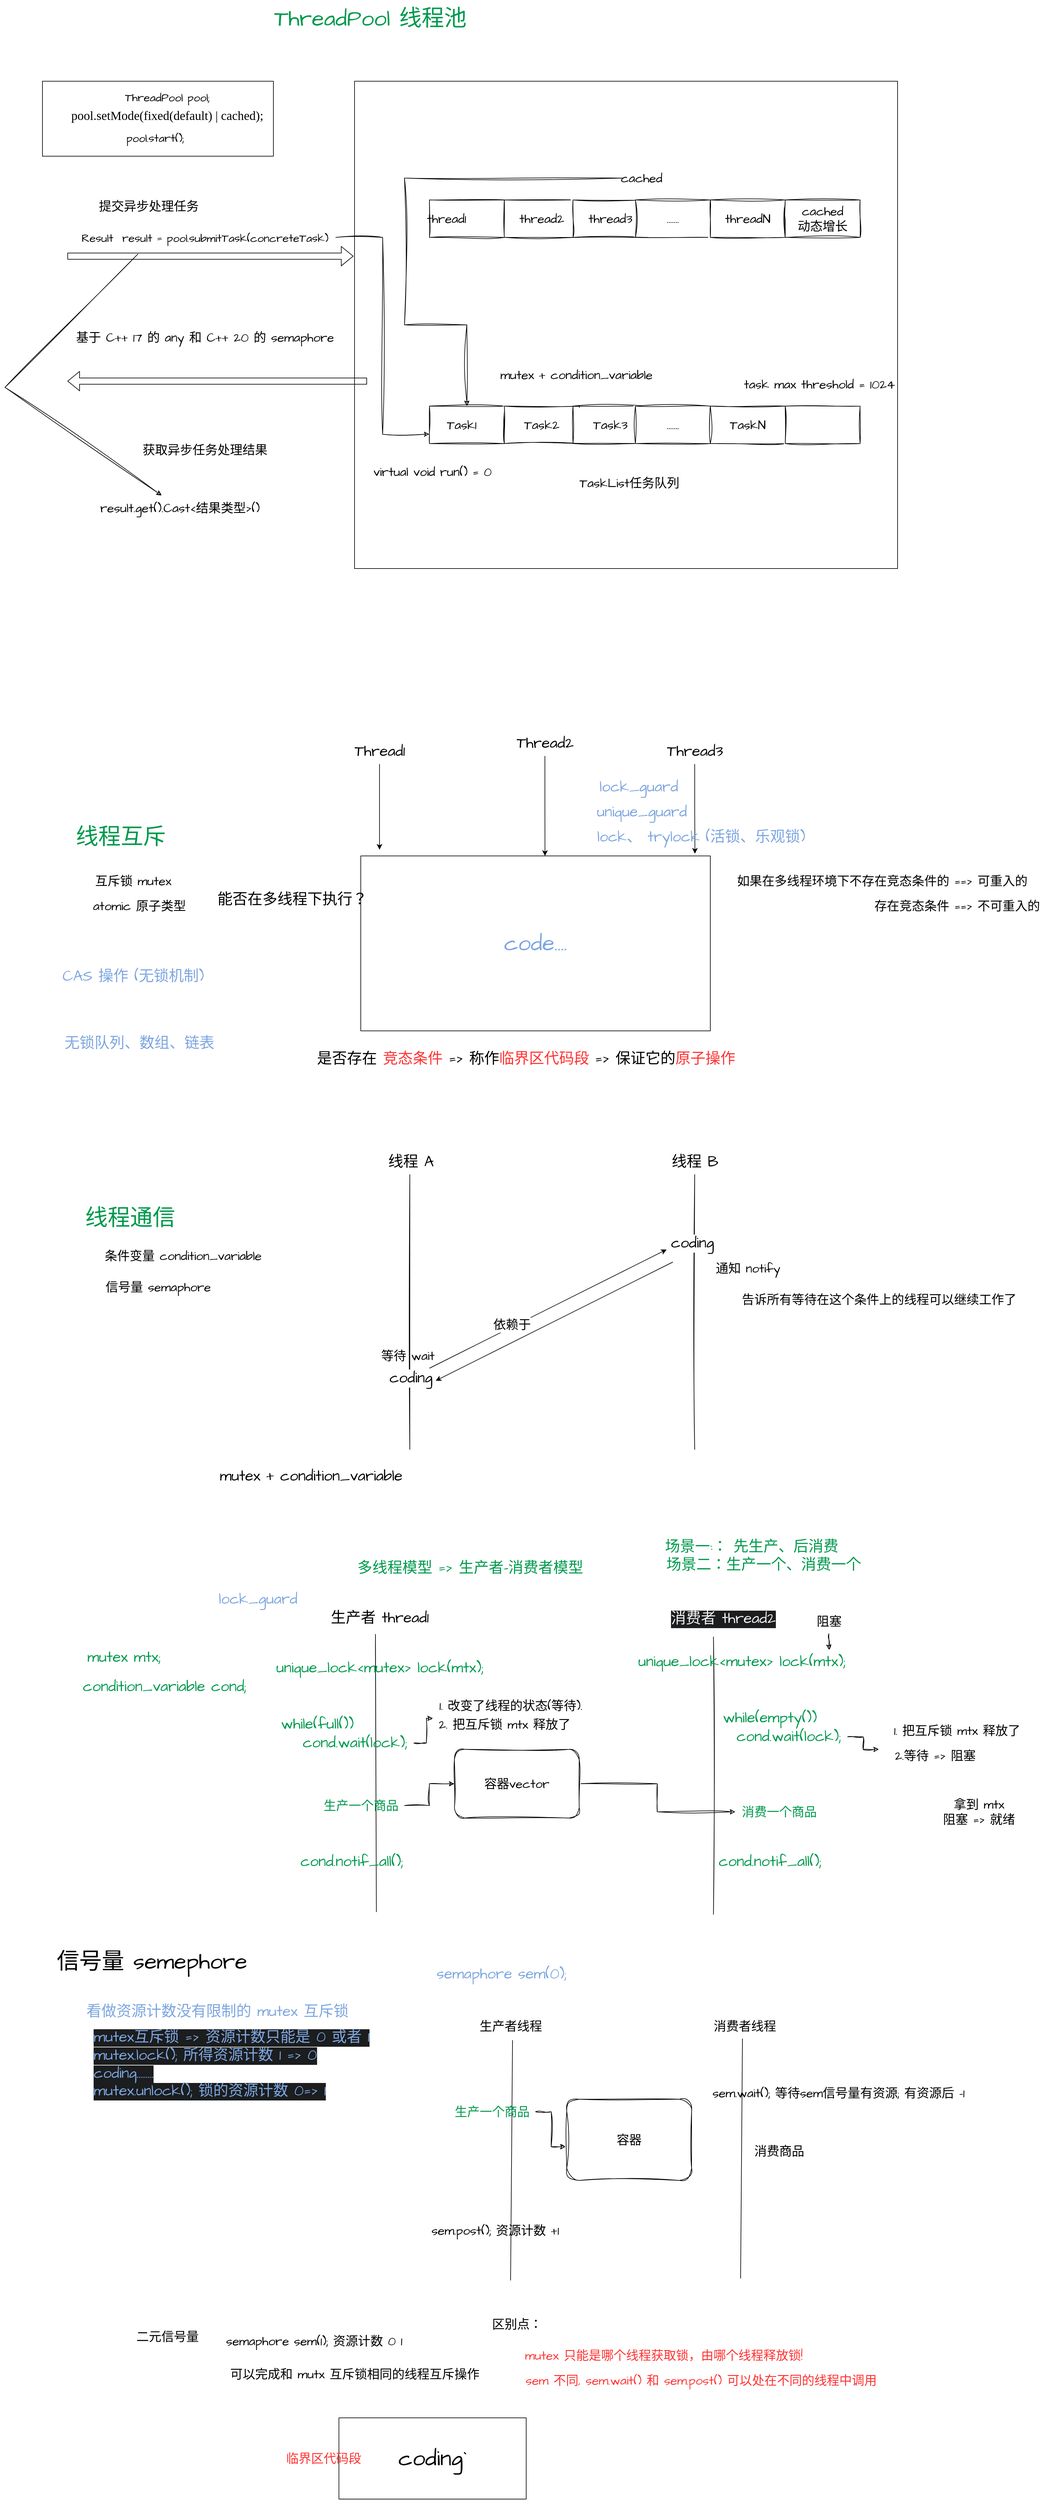 <mxfile version="22.1.18" type="device">
  <diagram name="第 1 页" id="rh-Cp0qaWjbC9YvFf0cH">
    <mxGraphModel dx="1744" dy="1024" grid="1" gridSize="10" guides="1" tooltips="1" connect="1" arrows="1" fold="1" page="1" pageScale="1" pageWidth="20000" pageHeight="20000" math="0" shadow="0">
      <root>
        <mxCell id="0" />
        <mxCell id="1" parent="0" />
        <mxCell id="u8BYjM1vFlFMlW-UQTKU-26" value="" style="rounded=0;whiteSpace=wrap;html=1;hachureGap=4;fontFamily=Architects Daughter;fontSource=https%3A%2F%2Ffonts.googleapis.com%2Fcss%3Ffamily%3DArchitects%2BDaughter;fontSize=20;" vertex="1" parent="1">
          <mxGeometry x="620" y="160" width="870" height="780" as="geometry" />
        </mxCell>
        <mxCell id="u8BYjM1vFlFMlW-UQTKU-1" value="&lt;font style=&quot;font-size: 36px;&quot; color=&quot;#00994d&quot;&gt;ThreadPool 线程池&lt;/font&gt;" style="text;html=1;align=center;verticalAlign=middle;resizable=0;points=[];autosize=1;strokeColor=none;fillColor=none;fontSize=20;fontFamily=Architects Daughter;" vertex="1" parent="1">
          <mxGeometry x="480" y="30" width="330" height="60" as="geometry" />
        </mxCell>
        <mxCell id="u8BYjM1vFlFMlW-UQTKU-2" value="" style="rounded=0;whiteSpace=wrap;html=1;hachureGap=4;fontFamily=Architects Daughter;fontSource=https%3A%2F%2Ffonts.googleapis.com%2Fcss%3Ffamily%3DArchitects%2BDaughter;fontSize=20;" vertex="1" parent="1">
          <mxGeometry x="120" y="160" width="370" height="120" as="geometry" />
        </mxCell>
        <mxCell id="u8BYjM1vFlFMlW-UQTKU-3" value="&lt;font style=&quot;font-size: 18px;&quot;&gt;ThreadPool pool;&lt;/font&gt;" style="text;html=1;strokeColor=none;fillColor=none;align=center;verticalAlign=middle;whiteSpace=wrap;rounded=0;fontSize=20;fontFamily=Architects Daughter;" vertex="1" parent="1">
          <mxGeometry x="230" y="170" width="180" height="30" as="geometry" />
        </mxCell>
        <mxCell id="u8BYjM1vFlFMlW-UQTKU-6" value="&lt;font face=&quot;Times New Roman&quot;&gt;pool.setMode(fixed(default) | cached);&lt;/font&gt;" style="text;html=1;strokeColor=none;fillColor=none;align=center;verticalAlign=middle;whiteSpace=wrap;rounded=0;fontSize=20;fontFamily=Architects Daughter;" vertex="1" parent="1">
          <mxGeometry x="120" y="200" width="400" height="30" as="geometry" />
        </mxCell>
        <mxCell id="u8BYjM1vFlFMlW-UQTKU-7" value="&lt;font style=&quot;font-size: 18px;&quot;&gt;pool.start();&lt;/font&gt;" style="text;html=1;align=center;verticalAlign=middle;resizable=0;points=[];autosize=1;strokeColor=none;fillColor=none;fontSize=20;fontFamily=Architects Daughter;" vertex="1" parent="1">
          <mxGeometry x="240" y="230" width="120" height="40" as="geometry" />
        </mxCell>
        <mxCell id="u8BYjM1vFlFMlW-UQTKU-8" value="提交异步处理任务" style="text;html=1;align=center;verticalAlign=middle;resizable=0;points=[];autosize=1;strokeColor=none;fillColor=none;fontSize=20;fontFamily=Architects Daughter;" vertex="1" parent="1">
          <mxGeometry x="200" y="340" width="180" height="40" as="geometry" />
        </mxCell>
        <mxCell id="u8BYjM1vFlFMlW-UQTKU-9" value="" style="shape=flexArrow;endArrow=classic;html=1;rounded=0;hachureGap=4;fontFamily=Architects Daughter;fontSource=https%3A%2F%2Ffonts.googleapis.com%2Fcss%3Ffamily%3DArchitects%2BDaughter;fontSize=16;entryX=-0.002;entryY=0.359;entryDx=0;entryDy=0;entryPerimeter=0;" edge="1" parent="1" target="u8BYjM1vFlFMlW-UQTKU-26">
          <mxGeometry width="50" height="50" relative="1" as="geometry">
            <mxPoint x="160" y="440" as="sourcePoint" />
            <mxPoint x="630" y="440" as="targetPoint" />
            <Array as="points" />
          </mxGeometry>
        </mxCell>
        <mxCell id="u8BYjM1vFlFMlW-UQTKU-45" style="edgeStyle=orthogonalEdgeStyle;rounded=0;sketch=1;hachureGap=4;jiggle=2;curveFitting=1;orthogonalLoop=1;jettySize=auto;html=1;entryX=0;entryY=0.75;entryDx=0;entryDy=0;fontFamily=Architects Daughter;fontSource=https%3A%2F%2Ffonts.googleapis.com%2Fcss%3Ffamily%3DArchitects%2BDaughter;fontSize=16;" edge="1" parent="1" source="u8BYjM1vFlFMlW-UQTKU-10" target="u8BYjM1vFlFMlW-UQTKU-34">
          <mxGeometry relative="1" as="geometry" />
        </mxCell>
        <mxCell id="u8BYjM1vFlFMlW-UQTKU-10" value="&lt;font style=&quot;font-size: 18px;&quot;&gt;Result&amp;nbsp; result = pool.submitTask(concreteTask)&lt;/font&gt;" style="text;html=1;align=center;verticalAlign=middle;resizable=0;points=[];autosize=1;strokeColor=none;fillColor=none;fontSize=20;fontFamily=Architects Daughter;" vertex="1" parent="1">
          <mxGeometry x="170" y="390" width="420" height="40" as="geometry" />
        </mxCell>
        <mxCell id="u8BYjM1vFlFMlW-UQTKU-11" value="基于 C++ 17 的 any 和 C++ 20 的 semaphore" style="text;html=1;align=center;verticalAlign=middle;resizable=0;points=[];autosize=1;strokeColor=none;fillColor=none;fontSize=20;fontFamily=Architects Daughter;" vertex="1" parent="1">
          <mxGeometry x="160" y="550" width="440" height="40" as="geometry" />
        </mxCell>
        <mxCell id="u8BYjM1vFlFMlW-UQTKU-12" value="" style="shape=flexArrow;endArrow=classic;html=1;rounded=0;hachureGap=4;fontFamily=Architects Daughter;fontSource=https%3A%2F%2Ffonts.googleapis.com%2Fcss%3Ffamily%3DArchitects%2BDaughter;fontSize=16;" edge="1" parent="1">
          <mxGeometry width="50" height="50" relative="1" as="geometry">
            <mxPoint x="640" y="640" as="sourcePoint" />
            <mxPoint x="160" y="640" as="targetPoint" />
            <Array as="points" />
          </mxGeometry>
        </mxCell>
        <mxCell id="u8BYjM1vFlFMlW-UQTKU-13" value="获取异步任务处理结果" style="text;html=1;align=center;verticalAlign=middle;resizable=0;points=[];autosize=1;strokeColor=none;fillColor=none;fontSize=20;fontFamily=Architects Daughter;" vertex="1" parent="1">
          <mxGeometry x="270" y="730" width="220" height="40" as="geometry" />
        </mxCell>
        <mxCell id="u8BYjM1vFlFMlW-UQTKU-15" value="result.get().Cast&amp;lt;结果类型&amp;gt;()" style="text;html=1;align=center;verticalAlign=middle;resizable=0;points=[];autosize=1;strokeColor=none;fillColor=none;fontSize=20;fontFamily=Architects Daughter;" vertex="1" parent="1">
          <mxGeometry x="200" y="823" width="280" height="40" as="geometry" />
        </mxCell>
        <mxCell id="u8BYjM1vFlFMlW-UQTKU-25" value="" style="endArrow=classic;html=1;rounded=0;sketch=1;hachureGap=4;jiggle=2;curveFitting=1;fontFamily=Architects Daughter;fontSource=https%3A%2F%2Ffonts.googleapis.com%2Fcss%3Ffamily%3DArchitects%2BDaughter;fontSize=16;exitX=0.245;exitY=1.167;exitDx=0;exitDy=0;exitPerimeter=0;" edge="1" parent="1" source="u8BYjM1vFlFMlW-UQTKU-10" target="u8BYjM1vFlFMlW-UQTKU-15">
          <mxGeometry width="50" height="50" relative="1" as="geometry">
            <mxPoint x="530" y="700" as="sourcePoint" />
            <mxPoint x="580" y="650" as="targetPoint" />
            <Array as="points">
              <mxPoint x="60" y="650" />
            </Array>
          </mxGeometry>
        </mxCell>
        <mxCell id="u8BYjM1vFlFMlW-UQTKU-27" value="thread1&lt;span style=&quot;white-space: pre;&quot;&gt;&#x9;&lt;/span&gt;" style="rounded=0;whiteSpace=wrap;html=1;sketch=1;hachureGap=4;jiggle=2;curveFitting=1;fontFamily=Architects Daughter;fontSource=https%3A%2F%2Ffonts.googleapis.com%2Fcss%3Ffamily%3DArchitects%2BDaughter;fontSize=20;" vertex="1" parent="1">
          <mxGeometry x="740" y="350" width="120" height="60" as="geometry" />
        </mxCell>
        <mxCell id="u8BYjM1vFlFMlW-UQTKU-28" value="thread2" style="rounded=0;whiteSpace=wrap;html=1;sketch=1;hachureGap=4;jiggle=2;curveFitting=1;fontFamily=Architects Daughter;fontSource=https%3A%2F%2Ffonts.googleapis.com%2Fcss%3Ffamily%3DArchitects%2BDaughter;fontSize=20;" vertex="1" parent="1">
          <mxGeometry x="860" y="350" width="120" height="60" as="geometry" />
        </mxCell>
        <mxCell id="u8BYjM1vFlFMlW-UQTKU-29" value="thread3" style="rounded=0;whiteSpace=wrap;html=1;sketch=1;hachureGap=4;jiggle=2;curveFitting=1;fontFamily=Architects Daughter;fontSource=https%3A%2F%2Ffonts.googleapis.com%2Fcss%3Ffamily%3DArchitects%2BDaughter;fontSize=20;" vertex="1" parent="1">
          <mxGeometry x="970" y="350" width="120" height="60" as="geometry" />
        </mxCell>
        <mxCell id="u8BYjM1vFlFMlW-UQTKU-30" value="......." style="rounded=0;whiteSpace=wrap;html=1;sketch=1;hachureGap=4;jiggle=2;curveFitting=1;fontFamily=Architects Daughter;fontSource=https%3A%2F%2Ffonts.googleapis.com%2Fcss%3Ffamily%3DArchitects%2BDaughter;fontSize=20;" vertex="1" parent="1">
          <mxGeometry x="1070" y="350" width="120" height="60" as="geometry" />
        </mxCell>
        <mxCell id="u8BYjM1vFlFMlW-UQTKU-31" value="threadN" style="rounded=0;whiteSpace=wrap;html=1;sketch=1;hachureGap=4;jiggle=2;curveFitting=1;fontFamily=Architects Daughter;fontSource=https%3A%2F%2Ffonts.googleapis.com%2Fcss%3Ffamily%3DArchitects%2BDaughter;fontSize=20;" vertex="1" parent="1">
          <mxGeometry x="1190" y="350" width="120" height="60" as="geometry" />
        </mxCell>
        <mxCell id="u8BYjM1vFlFMlW-UQTKU-32" value="cached&lt;br&gt;动态增长" style="rounded=0;whiteSpace=wrap;html=1;sketch=1;hachureGap=4;jiggle=2;curveFitting=1;fontFamily=Architects Daughter;fontSource=https%3A%2F%2Ffonts.googleapis.com%2Fcss%3Ffamily%3DArchitects%2BDaughter;fontSize=20;" vertex="1" parent="1">
          <mxGeometry x="1310" y="350" width="120" height="60" as="geometry" />
        </mxCell>
        <mxCell id="u8BYjM1vFlFMlW-UQTKU-46" style="edgeStyle=orthogonalEdgeStyle;rounded=0;sketch=1;hachureGap=4;jiggle=2;curveFitting=1;orthogonalLoop=1;jettySize=auto;html=1;entryX=0.5;entryY=0;entryDx=0;entryDy=0;fontFamily=Architects Daughter;fontSource=https%3A%2F%2Ffonts.googleapis.com%2Fcss%3Ffamily%3DArchitects%2BDaughter;fontSize=16;" edge="1" parent="1" source="u8BYjM1vFlFMlW-UQTKU-33" target="u8BYjM1vFlFMlW-UQTKU-34">
          <mxGeometry relative="1" as="geometry">
            <Array as="points">
              <mxPoint x="700" y="315" />
              <mxPoint x="700" y="550" />
              <mxPoint x="800" y="550" />
            </Array>
          </mxGeometry>
        </mxCell>
        <mxCell id="u8BYjM1vFlFMlW-UQTKU-33" value="cached" style="text;html=1;strokeColor=none;fillColor=none;align=center;verticalAlign=middle;whiteSpace=wrap;rounded=0;fontSize=20;fontFamily=Architects Daughter;" vertex="1" parent="1">
          <mxGeometry x="1050" y="300" width="60" height="30" as="geometry" />
        </mxCell>
        <mxCell id="u8BYjM1vFlFMlW-UQTKU-34" value="Task1&lt;span style=&quot;white-space: pre;&quot;&gt;&#x9;&lt;/span&gt;" style="rounded=0;whiteSpace=wrap;html=1;sketch=1;hachureGap=4;jiggle=2;curveFitting=1;fontFamily=Architects Daughter;fontSource=https%3A%2F%2Ffonts.googleapis.com%2Fcss%3Ffamily%3DArchitects%2BDaughter;fontSize=20;" vertex="1" parent="1">
          <mxGeometry x="740" y="680" width="120" height="60" as="geometry" />
        </mxCell>
        <mxCell id="u8BYjM1vFlFMlW-UQTKU-35" value="Task2" style="rounded=0;whiteSpace=wrap;html=1;sketch=1;hachureGap=4;jiggle=2;curveFitting=1;fontFamily=Architects Daughter;fontSource=https%3A%2F%2Ffonts.googleapis.com%2Fcss%3Ffamily%3DArchitects%2BDaughter;fontSize=20;" vertex="1" parent="1">
          <mxGeometry x="860" y="680" width="120" height="60" as="geometry" />
        </mxCell>
        <mxCell id="u8BYjM1vFlFMlW-UQTKU-36" value="Task3" style="rounded=0;whiteSpace=wrap;html=1;sketch=1;hachureGap=4;jiggle=2;curveFitting=1;fontFamily=Architects Daughter;fontSource=https%3A%2F%2Ffonts.googleapis.com%2Fcss%3Ffamily%3DArchitects%2BDaughter;fontSize=20;" vertex="1" parent="1">
          <mxGeometry x="970" y="680" width="120" height="60" as="geometry" />
        </mxCell>
        <mxCell id="u8BYjM1vFlFMlW-UQTKU-37" value="......." style="rounded=0;whiteSpace=wrap;html=1;sketch=1;hachureGap=4;jiggle=2;curveFitting=1;fontFamily=Architects Daughter;fontSource=https%3A%2F%2Ffonts.googleapis.com%2Fcss%3Ffamily%3DArchitects%2BDaughter;fontSize=20;" vertex="1" parent="1">
          <mxGeometry x="1070" y="680" width="120" height="60" as="geometry" />
        </mxCell>
        <mxCell id="u8BYjM1vFlFMlW-UQTKU-38" value="TaskN" style="rounded=0;whiteSpace=wrap;html=1;sketch=1;hachureGap=4;jiggle=2;curveFitting=1;fontFamily=Architects Daughter;fontSource=https%3A%2F%2Ffonts.googleapis.com%2Fcss%3Ffamily%3DArchitects%2BDaughter;fontSize=20;" vertex="1" parent="1">
          <mxGeometry x="1190" y="680" width="120" height="60" as="geometry" />
        </mxCell>
        <mxCell id="u8BYjM1vFlFMlW-UQTKU-39" value="" style="rounded=0;whiteSpace=wrap;html=1;sketch=1;hachureGap=4;jiggle=2;curveFitting=1;fontFamily=Architects Daughter;fontSource=https%3A%2F%2Ffonts.googleapis.com%2Fcss%3Ffamily%3DArchitects%2BDaughter;fontSize=20;" vertex="1" parent="1">
          <mxGeometry x="1310" y="680" width="120" height="60" as="geometry" />
        </mxCell>
        <mxCell id="u8BYjM1vFlFMlW-UQTKU-40" value="task max threshold = 1024" style="text;html=1;strokeColor=none;fillColor=none;align=center;verticalAlign=middle;whiteSpace=wrap;rounded=0;fontSize=20;fontFamily=Architects Daughter;" vertex="1" parent="1">
          <mxGeometry x="1200" y="630" width="330" height="30" as="geometry" />
        </mxCell>
        <mxCell id="u8BYjM1vFlFMlW-UQTKU-42" value="TaskList任务队列" style="text;html=1;align=center;verticalAlign=middle;resizable=0;points=[];autosize=1;strokeColor=none;fillColor=none;fontSize=20;fontFamily=Architects Daughter;" vertex="1" parent="1">
          <mxGeometry x="970" y="783" width="180" height="40" as="geometry" />
        </mxCell>
        <mxCell id="u8BYjM1vFlFMlW-UQTKU-43" value="virtual void run() = 0" style="text;html=1;strokeColor=none;fillColor=none;align=center;verticalAlign=middle;whiteSpace=wrap;rounded=0;fontSize=20;fontFamily=Architects Daughter;" vertex="1" parent="1">
          <mxGeometry x="630" y="770" width="230" height="30" as="geometry" />
        </mxCell>
        <mxCell id="u8BYjM1vFlFMlW-UQTKU-47" value="mutex + condition_variable" style="text;html=1;align=center;verticalAlign=middle;resizable=0;points=[];autosize=1;strokeColor=none;fillColor=none;fontSize=20;fontFamily=Architects Daughter;" vertex="1" parent="1">
          <mxGeometry x="840" y="610" width="270" height="40" as="geometry" />
        </mxCell>
        <mxCell id="u8BYjM1vFlFMlW-UQTKU-48" value="&lt;font color=&quot;#00994d&quot; style=&quot;font-size: 36px;&quot;&gt;线程互斥&lt;/font&gt;" style="text;html=1;align=center;verticalAlign=middle;resizable=0;points=[];autosize=1;strokeColor=none;fillColor=none;fontSize=20;fontFamily=Architects Daughter;" vertex="1" parent="1">
          <mxGeometry x="160" y="1340" width="170" height="60" as="geometry" />
        </mxCell>
        <mxCell id="u8BYjM1vFlFMlW-UQTKU-49" value="互斥锁 mutex" style="text;html=1;align=center;verticalAlign=middle;resizable=0;points=[];autosize=1;strokeColor=none;fillColor=none;fontSize=20;fontFamily=Architects Daughter;" vertex="1" parent="1">
          <mxGeometry x="190" y="1420" width="150" height="40" as="geometry" />
        </mxCell>
        <mxCell id="u8BYjM1vFlFMlW-UQTKU-50" value="atomic 原子类型" style="text;html=1;align=center;verticalAlign=middle;resizable=0;points=[];autosize=1;strokeColor=none;fillColor=none;fontSize=20;fontFamily=Architects Daughter;" vertex="1" parent="1">
          <mxGeometry x="190" y="1460" width="170" height="40" as="geometry" />
        </mxCell>
        <mxCell id="u8BYjM1vFlFMlW-UQTKU-51" value="&lt;font color=&quot;#7ea6e0&quot; style=&quot;font-size: 36px;&quot;&gt;code....&lt;/font&gt;" style="rounded=0;whiteSpace=wrap;html=1;hachureGap=4;fontFamily=Architects Daughter;fontSource=https%3A%2F%2Ffonts.googleapis.com%2Fcss%3Ffamily%3DArchitects%2BDaughter;fontSize=20;" vertex="1" parent="1">
          <mxGeometry x="630" y="1400" width="560" height="280" as="geometry" />
        </mxCell>
        <mxCell id="u8BYjM1vFlFMlW-UQTKU-55" style="edgeStyle=orthogonalEdgeStyle;rounded=0;hachureGap=4;orthogonalLoop=1;jettySize=auto;html=1;fontFamily=Architects Daughter;fontSource=https%3A%2F%2Ffonts.googleapis.com%2Fcss%3Ffamily%3DArchitects%2BDaughter;fontSize=16;" edge="1" parent="1" source="u8BYjM1vFlFMlW-UQTKU-52">
          <mxGeometry relative="1" as="geometry">
            <mxPoint x="660" y="1390" as="targetPoint" />
          </mxGeometry>
        </mxCell>
        <mxCell id="u8BYjM1vFlFMlW-UQTKU-52" value="&lt;font style=&quot;font-size: 24px;&quot;&gt;Thread1&lt;/font&gt;" style="text;html=1;align=center;verticalAlign=middle;resizable=0;points=[];autosize=1;strokeColor=none;fillColor=none;fontSize=20;fontFamily=Architects Daughter;" vertex="1" parent="1">
          <mxGeometry x="610" y="1213" width="100" height="40" as="geometry" />
        </mxCell>
        <mxCell id="u8BYjM1vFlFMlW-UQTKU-53" value="&lt;font style=&quot;font-size: 24px;&quot;&gt;Thread2&lt;/font&gt;" style="text;html=1;align=center;verticalAlign=middle;resizable=0;points=[];autosize=1;strokeColor=none;fillColor=none;fontSize=20;fontFamily=Architects Daughter;" vertex="1" parent="1">
          <mxGeometry x="870" y="1200" width="110" height="40" as="geometry" />
        </mxCell>
        <mxCell id="u8BYjM1vFlFMlW-UQTKU-54" value="&lt;font style=&quot;font-size: 24px;&quot;&gt;Thread3&lt;/font&gt;" style="text;html=1;align=center;verticalAlign=middle;resizable=0;points=[];autosize=1;strokeColor=none;fillColor=none;fontSize=20;fontFamily=Architects Daughter;" vertex="1" parent="1">
          <mxGeometry x="1110" y="1213" width="110" height="40" as="geometry" />
        </mxCell>
        <mxCell id="u8BYjM1vFlFMlW-UQTKU-56" style="edgeStyle=orthogonalEdgeStyle;rounded=0;hachureGap=4;orthogonalLoop=1;jettySize=auto;html=1;entryX=0.527;entryY=0;entryDx=0;entryDy=0;entryPerimeter=0;fontFamily=Architects Daughter;fontSource=https%3A%2F%2Ffonts.googleapis.com%2Fcss%3Ffamily%3DArchitects%2BDaughter;fontSize=16;" edge="1" parent="1" source="u8BYjM1vFlFMlW-UQTKU-53" target="u8BYjM1vFlFMlW-UQTKU-51">
          <mxGeometry relative="1" as="geometry">
            <Array as="points">
              <mxPoint x="925" y="1320" />
              <mxPoint x="925" y="1320" />
            </Array>
          </mxGeometry>
        </mxCell>
        <mxCell id="u8BYjM1vFlFMlW-UQTKU-57" style="edgeStyle=orthogonalEdgeStyle;rounded=0;hachureGap=4;orthogonalLoop=1;jettySize=auto;html=1;entryX=0.956;entryY=-0.013;entryDx=0;entryDy=0;entryPerimeter=0;fontFamily=Architects Daughter;fontSource=https%3A%2F%2Ffonts.googleapis.com%2Fcss%3Ffamily%3DArchitects%2BDaughter;fontSize=16;" edge="1" parent="1" source="u8BYjM1vFlFMlW-UQTKU-54" target="u8BYjM1vFlFMlW-UQTKU-51">
          <mxGeometry relative="1" as="geometry" />
        </mxCell>
        <mxCell id="u8BYjM1vFlFMlW-UQTKU-58" value="&lt;font color=&quot;#7ea6e0&quot; style=&quot;font-size: 24px;&quot;&gt;CAS 操作 (无锁机制)&lt;/font&gt;" style="text;html=1;align=center;verticalAlign=middle;resizable=0;points=[];autosize=1;strokeColor=none;fillColor=none;fontSize=20;fontFamily=Architects Daughter;" vertex="1" parent="1">
          <mxGeometry x="140" y="1573" width="250" height="40" as="geometry" />
        </mxCell>
        <mxCell id="u8BYjM1vFlFMlW-UQTKU-60" value="&lt;font color=&quot;#7ea6e0&quot; style=&quot;font-size: 24px;&quot;&gt;无锁队列、数组、链表&lt;/font&gt;" style="text;html=1;align=center;verticalAlign=middle;resizable=0;points=[];autosize=1;strokeColor=none;fillColor=none;fontSize=20;fontFamily=Architects Daughter;" vertex="1" parent="1">
          <mxGeometry x="145" y="1680" width="260" height="40" as="geometry" />
        </mxCell>
        <mxCell id="u8BYjM1vFlFMlW-UQTKU-61" value="&lt;font style=&quot;font-size: 24px;&quot;&gt;能否在多线程下执行？&lt;/font&gt;" style="text;html=1;align=center;verticalAlign=middle;resizable=0;points=[];autosize=1;strokeColor=none;fillColor=none;fontSize=20;fontFamily=Architects Daughter;" vertex="1" parent="1">
          <mxGeometry x="390" y="1450" width="260" height="40" as="geometry" />
        </mxCell>
        <mxCell id="u8BYjM1vFlFMlW-UQTKU-62" value="&lt;font style=&quot;font-size: 24px;&quot;&gt;是否存在 &lt;font color=&quot;#ff3333&quot;&gt;竞态条件&lt;/font&gt; =&amp;gt; 称作&lt;font color=&quot;#ff3333&quot;&gt;临界区代码段&lt;/font&gt; =&amp;gt; 保证它的&lt;font color=&quot;#ff3333&quot;&gt;原子操作&lt;/font&gt;&lt;/font&gt;" style="text;html=1;strokeColor=none;fillColor=none;align=center;verticalAlign=middle;whiteSpace=wrap;rounded=0;fontSize=20;fontFamily=Architects Daughter;" vertex="1" parent="1">
          <mxGeometry x="530" y="1710" width="730" height="30" as="geometry" />
        </mxCell>
        <mxCell id="u8BYjM1vFlFMlW-UQTKU-63" value="&lt;font color=&quot;#7ea6e0&quot; style=&quot;font-size: 24px;&quot;&gt;lock_guard&lt;/font&gt;" style="text;html=1;align=center;verticalAlign=middle;resizable=0;points=[];autosize=1;strokeColor=none;fillColor=none;fontSize=20;fontFamily=Architects Daughter;" vertex="1" parent="1">
          <mxGeometry x="1000" y="1270" width="150" height="40" as="geometry" />
        </mxCell>
        <mxCell id="u8BYjM1vFlFMlW-UQTKU-64" value="&lt;font color=&quot;#7ea6e0&quot; style=&quot;font-size: 24px;&quot;&gt;unique_guard&lt;/font&gt;" style="text;html=1;align=center;verticalAlign=middle;resizable=0;points=[];autosize=1;strokeColor=none;fillColor=none;fontSize=20;fontFamily=Architects Daughter;" vertex="1" parent="1">
          <mxGeometry x="995" y="1310" width="170" height="40" as="geometry" />
        </mxCell>
        <mxCell id="u8BYjM1vFlFMlW-UQTKU-65" value="&lt;font color=&quot;#7ea6e0&quot; style=&quot;font-size: 24px;&quot;&gt;lock、 trylock (活锁、乐观锁)&lt;/font&gt;" style="text;html=1;align=center;verticalAlign=middle;resizable=0;points=[];autosize=1;strokeColor=none;fillColor=none;fontSize=20;fontFamily=Architects Daughter;" vertex="1" parent="1">
          <mxGeometry x="995" y="1350" width="360" height="40" as="geometry" />
        </mxCell>
        <mxCell id="u8BYjM1vFlFMlW-UQTKU-67" value="如果在多线程环境下不存在竞态条件的 ==&amp;gt; 可重入的&lt;br&gt;" style="text;html=1;align=center;verticalAlign=middle;resizable=0;points=[];autosize=1;strokeColor=none;fillColor=none;fontSize=20;fontFamily=Architects Daughter;" vertex="1" parent="1">
          <mxGeometry x="1220" y="1420" width="490" height="40" as="geometry" />
        </mxCell>
        <mxCell id="u8BYjM1vFlFMlW-UQTKU-68" value="存在竞态条件 ==&amp;gt; 不可重入的" style="text;html=1;align=center;verticalAlign=middle;resizable=0;points=[];autosize=1;strokeColor=none;fillColor=none;fontSize=20;fontFamily=Architects Daughter;" vertex="1" parent="1">
          <mxGeometry x="1440" y="1460" width="290" height="40" as="geometry" />
        </mxCell>
        <mxCell id="u8BYjM1vFlFMlW-UQTKU-69" value="&lt;font color=&quot;#00994d&quot; style=&quot;font-size: 36px;&quot;&gt;线程通信&lt;/font&gt;" style="text;html=1;align=center;verticalAlign=middle;resizable=0;points=[];autosize=1;strokeColor=none;fillColor=none;fontSize=20;fontFamily=Architects Daughter;" vertex="1" parent="1">
          <mxGeometry x="175" y="1950" width="170" height="60" as="geometry" />
        </mxCell>
        <mxCell id="u8BYjM1vFlFMlW-UQTKU-70" value="条件变量 condition_variable" style="text;html=1;align=center;verticalAlign=middle;resizable=0;points=[];autosize=1;strokeColor=none;fillColor=none;fontSize=20;fontFamily=Architects Daughter;" vertex="1" parent="1">
          <mxGeometry x="210" y="2020" width="270" height="40" as="geometry" />
        </mxCell>
        <mxCell id="u8BYjM1vFlFMlW-UQTKU-71" value="信号量 semaphore" style="text;html=1;align=center;verticalAlign=middle;resizable=0;points=[];autosize=1;strokeColor=none;fillColor=none;fontSize=20;fontFamily=Architects Daughter;" vertex="1" parent="1">
          <mxGeometry x="210" y="2070" width="190" height="40" as="geometry" />
        </mxCell>
        <mxCell id="u8BYjM1vFlFMlW-UQTKU-72" value="&lt;font style=&quot;font-size: 24px;&quot;&gt;线程 A&lt;/font&gt;" style="text;html=1;align=center;verticalAlign=middle;resizable=0;points=[];autosize=1;strokeColor=none;fillColor=none;fontSize=20;fontFamily=Architects Daughter;" vertex="1" parent="1">
          <mxGeometry x="660" y="1870" width="100" height="40" as="geometry" />
        </mxCell>
        <mxCell id="u8BYjM1vFlFMlW-UQTKU-73" value="&lt;font style=&quot;font-size: 24px;&quot;&gt;线程 B&lt;/font&gt;" style="text;html=1;align=center;verticalAlign=middle;resizable=0;points=[];autosize=1;strokeColor=none;fillColor=none;fontSize=20;fontFamily=Architects Daughter;" vertex="1" parent="1">
          <mxGeometry x="1115" y="1870" width="100" height="40" as="geometry" />
        </mxCell>
        <mxCell id="u8BYjM1vFlFMlW-UQTKU-74" value="" style="endArrow=none;html=1;rounded=0;sketch=1;hachureGap=4;jiggle=2;curveFitting=1;fontFamily=Architects Daughter;fontSource=https%3A%2F%2Ffonts.googleapis.com%2Fcss%3Ffamily%3DArchitects%2BDaughter;fontSize=16;" edge="1" parent="1">
          <mxGeometry width="50" height="50" relative="1" as="geometry">
            <mxPoint x="708.57" y="2350" as="sourcePoint" />
            <mxPoint x="708.57" y="1910" as="targetPoint" />
          </mxGeometry>
        </mxCell>
        <mxCell id="u8BYjM1vFlFMlW-UQTKU-78" value="&lt;font style=&quot;font-size: 24px;&quot;&gt;coding&lt;/font&gt;" style="edgeLabel;html=1;align=center;verticalAlign=middle;resizable=0;points=[];fontSize=20;fontFamily=Architects Daughter;" vertex="1" connectable="0" parent="u8BYjM1vFlFMlW-UQTKU-74">
          <mxGeometry x="-0.48" y="-1" relative="1" as="geometry">
            <mxPoint as="offset" />
          </mxGeometry>
        </mxCell>
        <mxCell id="u8BYjM1vFlFMlW-UQTKU-76" value="" style="endArrow=none;html=1;rounded=0;sketch=1;hachureGap=4;jiggle=2;curveFitting=1;fontFamily=Architects Daughter;fontSource=https%3A%2F%2Ffonts.googleapis.com%2Fcss%3Ffamily%3DArchitects%2BDaughter;fontSize=16;" edge="1" parent="1">
          <mxGeometry width="50" height="50" relative="1" as="geometry">
            <mxPoint x="1165" y="2350" as="sourcePoint" />
            <mxPoint x="1165" y="1910" as="targetPoint" />
          </mxGeometry>
        </mxCell>
        <mxCell id="u8BYjM1vFlFMlW-UQTKU-77" value="&lt;font style=&quot;font-size: 24px;&quot;&gt;coding&lt;/font&gt;" style="edgeLabel;html=1;align=center;verticalAlign=middle;resizable=0;points=[];fontSize=20;fontFamily=Architects Daughter;" vertex="1" connectable="0" parent="u8BYjM1vFlFMlW-UQTKU-76">
          <mxGeometry x="0.499" y="4" relative="1" as="geometry">
            <mxPoint as="offset" />
          </mxGeometry>
        </mxCell>
        <mxCell id="u8BYjM1vFlFMlW-UQTKU-79" value="" style="endArrow=classic;html=1;rounded=0;hachureGap=4;fontFamily=Architects Daughter;fontSource=https%3A%2F%2Ffonts.googleapis.com%2Fcss%3Ffamily%3DArchitects%2BDaughter;fontSize=16;" edge="1" parent="1">
          <mxGeometry width="50" height="50" relative="1" as="geometry">
            <mxPoint x="740" y="2220" as="sourcePoint" />
            <mxPoint x="1120" y="2030" as="targetPoint" />
          </mxGeometry>
        </mxCell>
        <mxCell id="u8BYjM1vFlFMlW-UQTKU-81" value="依赖于" style="edgeLabel;html=1;align=center;verticalAlign=middle;resizable=0;points=[];fontSize=20;fontFamily=Architects Daughter;" vertex="1" connectable="0" parent="u8BYjM1vFlFMlW-UQTKU-79">
          <mxGeometry x="-0.296" y="4" relative="1" as="geometry">
            <mxPoint as="offset" />
          </mxGeometry>
        </mxCell>
        <mxCell id="u8BYjM1vFlFMlW-UQTKU-80" value="" style="endArrow=classic;html=1;rounded=0;hachureGap=4;fontFamily=Architects Daughter;fontSource=https%3A%2F%2Ffonts.googleapis.com%2Fcss%3Ffamily%3DArchitects%2BDaughter;fontSize=16;" edge="1" parent="1">
          <mxGeometry width="50" height="50" relative="1" as="geometry">
            <mxPoint x="1130" y="2050" as="sourcePoint" />
            <mxPoint x="750" y="2240" as="targetPoint" />
          </mxGeometry>
        </mxCell>
        <mxCell id="u8BYjM1vFlFMlW-UQTKU-82" value="等待 wait" style="text;html=1;align=center;verticalAlign=middle;resizable=0;points=[];autosize=1;strokeColor=none;fillColor=none;fontSize=20;fontFamily=Architects Daughter;" vertex="1" parent="1">
          <mxGeometry x="650" y="2180" width="110" height="40" as="geometry" />
        </mxCell>
        <mxCell id="u8BYjM1vFlFMlW-UQTKU-83" value="通知 notify" style="text;html=1;align=center;verticalAlign=middle;resizable=0;points=[];autosize=1;strokeColor=none;fillColor=none;fontSize=20;fontFamily=Architects Daughter;" vertex="1" parent="1">
          <mxGeometry x="1185" y="2040" width="130" height="40" as="geometry" />
        </mxCell>
        <mxCell id="u8BYjM1vFlFMlW-UQTKU-84" value="告诉所有等待在这个条件上的线程可以继续工作了" style="text;html=1;align=center;verticalAlign=middle;resizable=0;points=[];autosize=1;strokeColor=none;fillColor=none;fontSize=20;fontFamily=Architects Daughter;" vertex="1" parent="1">
          <mxGeometry x="1230" y="2090" width="460" height="40" as="geometry" />
        </mxCell>
        <mxCell id="u8BYjM1vFlFMlW-UQTKU-85" value="&lt;font style=&quot;font-size: 24px;&quot;&gt;mutex + condition_variable&lt;/font&gt;" style="text;html=1;align=center;verticalAlign=middle;resizable=0;points=[];autosize=1;strokeColor=none;fillColor=none;fontSize=20;fontFamily=Architects Daughter;" vertex="1" parent="1">
          <mxGeometry x="390" y="2373" width="320" height="40" as="geometry" />
        </mxCell>
        <mxCell id="u8BYjM1vFlFMlW-UQTKU-86" value="&lt;font color=&quot;#00994d&quot; style=&quot;font-size: 24px;&quot;&gt;mutex mtx;&lt;/font&gt;" style="text;html=1;align=center;verticalAlign=middle;resizable=0;points=[];autosize=1;strokeColor=none;fillColor=none;fontSize=20;fontFamily=Architects Daughter;" vertex="1" parent="1">
          <mxGeometry x="180" y="2663" width="140" height="40" as="geometry" />
        </mxCell>
        <mxCell id="u8BYjM1vFlFMlW-UQTKU-87" value="&lt;font color=&quot;#00994d&quot; style=&quot;font-size: 24px;&quot;&gt;condition_variable cond;&lt;/font&gt;" style="text;html=1;align=center;verticalAlign=middle;resizable=0;points=[];autosize=1;strokeColor=none;fillColor=none;fontSize=20;fontFamily=Architects Daughter;" vertex="1" parent="1">
          <mxGeometry x="170" y="2710" width="290" height="40" as="geometry" />
        </mxCell>
        <mxCell id="u8BYjM1vFlFMlW-UQTKU-88" value="&lt;font style=&quot;font-size: 24px;&quot; color=&quot;#00994d&quot;&gt;多线程模型 =&amp;gt; 生产者-消费者模型&lt;/font&gt;" style="text;html=1;align=center;verticalAlign=middle;resizable=0;points=[];autosize=1;strokeColor=none;fillColor=none;fontSize=20;fontFamily=Architects Daughter;" vertex="1" parent="1">
          <mxGeometry x="610" y="2520" width="390" height="40" as="geometry" />
        </mxCell>
        <mxCell id="u8BYjM1vFlFMlW-UQTKU-89" value="&lt;font style=&quot;font-size: 24px;&quot; color=&quot;#7ea6e0&quot;&gt;lock_guard&lt;/font&gt;" style="text;html=1;align=center;verticalAlign=middle;resizable=0;points=[];autosize=1;strokeColor=none;fillColor=none;fontSize=20;fontFamily=Architects Daughter;" vertex="1" parent="1">
          <mxGeometry x="390" y="2570" width="150" height="40" as="geometry" />
        </mxCell>
        <mxCell id="u8BYjM1vFlFMlW-UQTKU-90" value="&lt;font style=&quot;font-size: 24px;&quot;&gt;生产者 thread1&lt;/font&gt;" style="text;html=1;align=center;verticalAlign=middle;resizable=0;points=[];autosize=1;strokeColor=none;fillColor=none;fontSize=20;fontFamily=Architects Daughter;" vertex="1" parent="1">
          <mxGeometry x="570" y="2600" width="180" height="40" as="geometry" />
        </mxCell>
        <mxCell id="u8BYjM1vFlFMlW-UQTKU-91" value="" style="endArrow=none;html=1;rounded=0;sketch=1;hachureGap=4;jiggle=2;curveFitting=1;fontFamily=Architects Daughter;fontSource=https%3A%2F%2Ffonts.googleapis.com%2Fcss%3Ffamily%3DArchitects%2BDaughter;fontSize=16;exitX=0.464;exitY=1.146;exitDx=0;exitDy=0;exitPerimeter=0;" edge="1" parent="1" source="u8BYjM1vFlFMlW-UQTKU-90">
          <mxGeometry width="50" height="50" relative="1" as="geometry">
            <mxPoint x="860" y="2560" as="sourcePoint" />
            <mxPoint x="655" y="3090" as="targetPoint" />
          </mxGeometry>
        </mxCell>
        <mxCell id="u8BYjM1vFlFMlW-UQTKU-92" value="&lt;span style=&quot;color: rgb(240, 240, 240); font-family: &amp;quot;Architects Daughter&amp;quot;; font-style: normal; font-variant-ligatures: normal; font-variant-caps: normal; font-weight: 400; letter-spacing: normal; orphans: 2; text-align: center; text-indent: 0px; text-transform: none; widows: 2; word-spacing: 0px; -webkit-text-stroke-width: 0px; background-color: rgb(27, 29, 30); text-decoration-thickness: initial; text-decoration-style: initial; text-decoration-color: initial; float: none; display: inline !important;&quot;&gt;&lt;font style=&quot;font-size: 24px;&quot;&gt;消费者 thread2&lt;/font&gt;&lt;/span&gt;" style="text;whiteSpace=wrap;html=1;fontSize=20;fontFamily=Architects Daughter;" vertex="1" parent="1">
          <mxGeometry x="1125" y="2600" width="230" height="50" as="geometry" />
        </mxCell>
        <mxCell id="u8BYjM1vFlFMlW-UQTKU-93" value="" style="endArrow=none;html=1;rounded=0;sketch=1;hachureGap=4;jiggle=2;curveFitting=1;fontFamily=Architects Daughter;fontSource=https%3A%2F%2Ffonts.googleapis.com%2Fcss%3Ffamily%3DArchitects%2BDaughter;fontSize=16;exitX=0.464;exitY=1.146;exitDx=0;exitDy=0;exitPerimeter=0;" edge="1" parent="1">
          <mxGeometry width="50" height="50" relative="1" as="geometry">
            <mxPoint x="1195" y="2650" as="sourcePoint" />
            <mxPoint x="1195" y="3094" as="targetPoint" />
          </mxGeometry>
        </mxCell>
        <mxCell id="u8BYjM1vFlFMlW-UQTKU-94" value="&lt;font style=&quot;font-size: 24px;&quot; color=&quot;#00994d&quot;&gt;场景一:： 先生产、后消费&amp;nbsp; &amp;nbsp;&amp;nbsp;&lt;br&gt;场景二：生产一个、消费一个&lt;/font&gt;" style="text;html=1;align=center;verticalAlign=middle;resizable=0;points=[];autosize=1;strokeColor=none;fillColor=none;fontSize=20;fontFamily=Architects Daughter;" vertex="1" parent="1">
          <mxGeometry x="1105" y="2485" width="340" height="70" as="geometry" />
        </mxCell>
        <mxCell id="u8BYjM1vFlFMlW-UQTKU-121" style="edgeStyle=orthogonalEdgeStyle;rounded=0;sketch=1;hachureGap=4;jiggle=2;curveFitting=1;orthogonalLoop=1;jettySize=auto;html=1;fontFamily=Architects Daughter;fontSource=https%3A%2F%2Ffonts.googleapis.com%2Fcss%3Ffamily%3DArchitects%2BDaughter;fontSize=16;" edge="1" parent="1" source="u8BYjM1vFlFMlW-UQTKU-95" target="u8BYjM1vFlFMlW-UQTKU-119">
          <mxGeometry relative="1" as="geometry" />
        </mxCell>
        <mxCell id="u8BYjM1vFlFMlW-UQTKU-95" value="容器vector" style="rounded=1;whiteSpace=wrap;html=1;sketch=1;hachureGap=4;jiggle=2;curveFitting=1;fontFamily=Architects Daughter;fontSource=https%3A%2F%2Ffonts.googleapis.com%2Fcss%3Ffamily%3DArchitects%2BDaughter;fontSize=20;" vertex="1" parent="1">
          <mxGeometry x="780" y="2830" width="200" height="110" as="geometry" />
        </mxCell>
        <mxCell id="u8BYjM1vFlFMlW-UQTKU-96" value="&lt;font color=&quot;#00994d&quot; style=&quot;font-size: 24px;&quot;&gt;unique_lock&amp;lt;mutex&amp;gt; lock(mtx);&lt;/font&gt;" style="text;html=1;align=center;verticalAlign=middle;resizable=0;points=[];autosize=1;strokeColor=none;fillColor=none;fontSize=20;fontFamily=Architects Daughter;" vertex="1" parent="1">
          <mxGeometry x="480" y="2680" width="360" height="40" as="geometry" />
        </mxCell>
        <mxCell id="u8BYjM1vFlFMlW-UQTKU-97" value="&lt;font color=&quot;#00994d&quot; style=&quot;font-size: 24px;&quot;&gt;unique_lock&amp;lt;mutex&amp;gt; lock(mtx);&lt;/font&gt;" style="text;html=1;align=center;verticalAlign=middle;resizable=0;points=[];autosize=1;strokeColor=none;fillColor=none;fontSize=20;fontFamily=Architects Daughter;" vertex="1" parent="1">
          <mxGeometry x="1060" y="2670" width="360" height="40" as="geometry" />
        </mxCell>
        <mxCell id="u8BYjM1vFlFMlW-UQTKU-99" value="&lt;font color=&quot;#00994d&quot; style=&quot;font-size: 24px;&quot;&gt;while(full())&lt;/font&gt;" style="text;html=1;align=center;verticalAlign=middle;resizable=0;points=[];autosize=1;strokeColor=none;fillColor=none;fontSize=20;fontFamily=Architects Daughter;" vertex="1" parent="1">
          <mxGeometry x="490" y="2770" width="140" height="40" as="geometry" />
        </mxCell>
        <mxCell id="u8BYjM1vFlFMlW-UQTKU-100" value="&lt;font color=&quot;#00994d&quot; style=&quot;font-size: 24px;&quot;&gt;cond.wait(lock);&lt;/font&gt;" style="text;html=1;align=center;verticalAlign=middle;resizable=0;points=[];autosize=1;strokeColor=none;fillColor=none;fontSize=20;fontFamily=Architects Daughter;" vertex="1" parent="1">
          <mxGeometry x="525" y="2800" width="190" height="40" as="geometry" />
        </mxCell>
        <mxCell id="u8BYjM1vFlFMlW-UQTKU-102" style="edgeStyle=orthogonalEdgeStyle;rounded=0;sketch=1;hachureGap=4;jiggle=2;curveFitting=1;orthogonalLoop=1;jettySize=auto;html=1;entryX=0;entryY=0.5;entryDx=0;entryDy=0;fontFamily=Architects Daughter;fontSource=https%3A%2F%2Ffonts.googleapis.com%2Fcss%3Ffamily%3DArchitects%2BDaughter;fontSize=16;" edge="1" parent="1" source="u8BYjM1vFlFMlW-UQTKU-101" target="u8BYjM1vFlFMlW-UQTKU-95">
          <mxGeometry relative="1" as="geometry" />
        </mxCell>
        <mxCell id="u8BYjM1vFlFMlW-UQTKU-101" value="&lt;font color=&quot;#00994d&quot;&gt;生产一个商品&lt;/font&gt;" style="text;html=1;align=center;verticalAlign=middle;resizable=0;points=[];autosize=1;strokeColor=none;fillColor=none;fontSize=20;fontFamily=Architects Daughter;" vertex="1" parent="1">
          <mxGeometry x="560" y="2900" width="140" height="40" as="geometry" />
        </mxCell>
        <mxCell id="u8BYjM1vFlFMlW-UQTKU-103" value="&lt;font color=&quot;#00994d&quot; style=&quot;font-size: 24px;&quot;&gt;cond.notif_all();&lt;/font&gt;" style="text;html=1;align=center;verticalAlign=middle;resizable=0;points=[];autosize=1;strokeColor=none;fillColor=none;fontSize=20;fontFamily=Architects Daughter;" vertex="1" parent="1">
          <mxGeometry x="520" y="2990" width="190" height="40" as="geometry" />
        </mxCell>
        <mxCell id="u8BYjM1vFlFMlW-UQTKU-105" value="1. 改变了线程的状态(等待).&lt;br&gt;" style="text;html=1;align=center;verticalAlign=middle;resizable=0;points=[];autosize=1;strokeColor=none;fillColor=none;fontSize=20;fontFamily=Architects Daughter;" vertex="1" parent="1">
          <mxGeometry x="745" y="2740" width="250" height="40" as="geometry" />
        </mxCell>
        <mxCell id="u8BYjM1vFlFMlW-UQTKU-106" value="2. 把互斥锁 mtx 释放了" style="text;html=1;align=center;verticalAlign=middle;resizable=0;points=[];autosize=1;strokeColor=none;fillColor=none;fontSize=20;fontFamily=Architects Daughter;" vertex="1" parent="1">
          <mxGeometry x="745" y="2770" width="230" height="40" as="geometry" />
        </mxCell>
        <mxCell id="u8BYjM1vFlFMlW-UQTKU-107" style="edgeStyle=orthogonalEdgeStyle;rounded=0;sketch=1;hachureGap=4;jiggle=2;curveFitting=1;orthogonalLoop=1;jettySize=auto;html=1;entryX=0.002;entryY=0.257;entryDx=0;entryDy=0;entryPerimeter=0;fontFamily=Architects Daughter;fontSource=https%3A%2F%2Ffonts.googleapis.com%2Fcss%3Ffamily%3DArchitects%2BDaughter;fontSize=16;" edge="1" parent="1" source="u8BYjM1vFlFMlW-UQTKU-100" target="u8BYjM1vFlFMlW-UQTKU-106">
          <mxGeometry relative="1" as="geometry" />
        </mxCell>
        <mxCell id="u8BYjM1vFlFMlW-UQTKU-108" value="阻塞" style="text;html=1;align=center;verticalAlign=middle;resizable=0;points=[];autosize=1;strokeColor=none;fillColor=none;fontSize=20;fontFamily=Architects Daughter;" vertex="1" parent="1">
          <mxGeometry x="1350" y="2605" width="60" height="40" as="geometry" />
        </mxCell>
        <mxCell id="u8BYjM1vFlFMlW-UQTKU-110" style="edgeStyle=orthogonalEdgeStyle;rounded=0;sketch=1;hachureGap=4;jiggle=2;curveFitting=1;orthogonalLoop=1;jettySize=auto;html=1;entryX=0.891;entryY=0.019;entryDx=0;entryDy=0;entryPerimeter=0;fontFamily=Architects Daughter;fontSource=https%3A%2F%2Ffonts.googleapis.com%2Fcss%3Ffamily%3DArchitects%2BDaughter;fontSize=16;" edge="1" parent="1" source="u8BYjM1vFlFMlW-UQTKU-108" target="u8BYjM1vFlFMlW-UQTKU-97">
          <mxGeometry relative="1" as="geometry" />
        </mxCell>
        <mxCell id="u8BYjM1vFlFMlW-UQTKU-111" value="&lt;font color=&quot;#00994d&quot; style=&quot;font-size: 24px;&quot;&gt;while(empty())&lt;/font&gt;" style="text;html=1;align=center;verticalAlign=middle;resizable=0;points=[];autosize=1;strokeColor=none;fillColor=none;fontSize=20;fontFamily=Architects Daughter;" vertex="1" parent="1">
          <mxGeometry x="1200" y="2760" width="170" height="40" as="geometry" />
        </mxCell>
        <mxCell id="u8BYjM1vFlFMlW-UQTKU-116" style="edgeStyle=orthogonalEdgeStyle;rounded=0;sketch=1;hachureGap=4;jiggle=2;curveFitting=1;orthogonalLoop=1;jettySize=auto;html=1;fontFamily=Architects Daughter;fontSource=https%3A%2F%2Ffonts.googleapis.com%2Fcss%3Ffamily%3DArchitects%2BDaughter;fontSize=16;" edge="1" parent="1" source="u8BYjM1vFlFMlW-UQTKU-112">
          <mxGeometry relative="1" as="geometry">
            <mxPoint x="1460" y="2830" as="targetPoint" />
          </mxGeometry>
        </mxCell>
        <mxCell id="u8BYjM1vFlFMlW-UQTKU-112" value="&lt;font color=&quot;#00994d&quot; style=&quot;font-size: 24px;&quot;&gt;cond.wait(lock);&lt;/font&gt;" style="text;html=1;align=center;verticalAlign=middle;resizable=0;points=[];autosize=1;strokeColor=none;fillColor=none;fontSize=20;fontFamily=Architects Daughter;" vertex="1" parent="1">
          <mxGeometry x="1220" y="2790" width="190" height="40" as="geometry" />
        </mxCell>
        <mxCell id="u8BYjM1vFlFMlW-UQTKU-113" value="1. 把互斥锁 mtx 释放了" style="text;html=1;align=center;verticalAlign=middle;resizable=0;points=[];autosize=1;strokeColor=none;fillColor=none;fontSize=20;fontFamily=Architects Daughter;" vertex="1" parent="1">
          <mxGeometry x="1470" y="2780" width="230" height="40" as="geometry" />
        </mxCell>
        <mxCell id="u8BYjM1vFlFMlW-UQTKU-117" value="2.等待 =&amp;gt; 阻塞" style="text;html=1;align=center;verticalAlign=middle;resizable=0;points=[];autosize=1;strokeColor=none;fillColor=none;fontSize=20;fontFamily=Architects Daughter;" vertex="1" parent="1">
          <mxGeometry x="1475" y="2820" width="150" height="40" as="geometry" />
        </mxCell>
        <mxCell id="u8BYjM1vFlFMlW-UQTKU-118" value="拿到 mtx&lt;br&gt;阻塞 =&amp;gt; 就绪" style="text;html=1;align=center;verticalAlign=middle;resizable=0;points=[];autosize=1;strokeColor=none;fillColor=none;fontSize=20;fontFamily=Architects Daughter;" vertex="1" parent="1">
          <mxGeometry x="1550" y="2900" width="140" height="60" as="geometry" />
        </mxCell>
        <mxCell id="u8BYjM1vFlFMlW-UQTKU-119" value="&lt;font color=&quot;#00994d&quot;&gt;消费一个商品&lt;/font&gt;" style="text;html=1;align=center;verticalAlign=middle;resizable=0;points=[];autosize=1;strokeColor=none;fillColor=none;fontSize=20;fontFamily=Architects Daughter;" vertex="1" parent="1">
          <mxGeometry x="1230" y="2910" width="140" height="40" as="geometry" />
        </mxCell>
        <mxCell id="u8BYjM1vFlFMlW-UQTKU-120" value="&lt;font color=&quot;#00994d&quot; style=&quot;font-size: 24px;&quot;&gt;cond.notif_all();&lt;/font&gt;" style="text;html=1;align=center;verticalAlign=middle;resizable=0;points=[];autosize=1;strokeColor=none;fillColor=none;fontSize=20;fontFamily=Architects Daughter;" vertex="1" parent="1">
          <mxGeometry x="1190" y="2990" width="190" height="40" as="geometry" />
        </mxCell>
        <mxCell id="u8BYjM1vFlFMlW-UQTKU-122" value="&lt;font style=&quot;font-size: 36px;&quot;&gt;信号量 semephore&lt;/font&gt;" style="text;html=1;align=center;verticalAlign=middle;resizable=0;points=[];autosize=1;strokeColor=none;fillColor=none;fontSize=20;fontFamily=Architects Daughter;" vertex="1" parent="1">
          <mxGeometry x="130" y="3140" width="330" height="60" as="geometry" />
        </mxCell>
        <mxCell id="u8BYjM1vFlFMlW-UQTKU-123" value="&lt;font style=&quot;font-size: 24px;&quot; color=&quot;#7ea6e0&quot;&gt;看做资源计数没有限制的 mutex 互斥锁&lt;/font&gt;" style="text;html=1;align=center;verticalAlign=middle;resizable=0;points=[];autosize=1;strokeColor=none;fillColor=none;fontSize=20;fontFamily=Architects Daughter;" vertex="1" parent="1">
          <mxGeometry x="180" y="3230" width="440" height="40" as="geometry" />
        </mxCell>
        <mxCell id="u8BYjM1vFlFMlW-UQTKU-125" value="&lt;span style=&quot;color: rgb(126, 166, 224); font-family: &amp;quot;Architects Daughter&amp;quot;; font-style: normal; font-variant-ligatures: normal; font-variant-caps: normal; font-weight: 400; letter-spacing: normal; orphans: 2; text-align: center; text-indent: 0px; text-transform: none; widows: 2; word-spacing: 0px; -webkit-text-stroke-width: 0px; background-color: rgb(27, 29, 30); text-decoration-thickness: initial; text-decoration-style: initial; text-decoration-color: initial; float: none; display: inline !important;&quot;&gt;&lt;font style=&quot;font-size: 24px;&quot;&gt;mutex互斥锁 =&amp;gt; 资源计数只能是 0 或者 1&lt;br&gt;mutex.lock(); 所得资源计数 1 =&amp;gt; 0&lt;br&gt;coding........&lt;br&gt;mutex.unlock(); 锁的资源计数 0=&amp;gt; 1&lt;/font&gt;&lt;br&gt;&lt;/span&gt;" style="text;whiteSpace=wrap;html=1;fontSize=20;fontFamily=Architects Daughter;" vertex="1" parent="1">
          <mxGeometry x="200" y="3270" width="600" height="170" as="geometry" />
        </mxCell>
        <mxCell id="u8BYjM1vFlFMlW-UQTKU-128" value="&lt;font style=&quot;font-size: 24px;&quot; color=&quot;#7ea6e0&quot;&gt;semaphore sem(0);&lt;/font&gt;" style="text;html=1;align=center;verticalAlign=middle;resizable=0;points=[];autosize=1;strokeColor=none;fillColor=none;fontSize=20;fontFamily=Architects Daughter;" vertex="1" parent="1">
          <mxGeometry x="740" y="3170" width="230" height="40" as="geometry" />
        </mxCell>
        <mxCell id="u8BYjM1vFlFMlW-UQTKU-129" value="生产者线程" style="text;html=1;align=center;verticalAlign=middle;resizable=0;points=[];autosize=1;strokeColor=none;fillColor=none;fontSize=20;fontFamily=Architects Daughter;" vertex="1" parent="1">
          <mxGeometry x="810" y="3253" width="120" height="40" as="geometry" />
        </mxCell>
        <mxCell id="u8BYjM1vFlFMlW-UQTKU-130" value="消费者线程" style="text;html=1;align=center;verticalAlign=middle;resizable=0;points=[];autosize=1;strokeColor=none;fillColor=none;fontSize=20;fontFamily=Architects Daughter;" vertex="1" parent="1">
          <mxGeometry x="1185" y="3253" width="120" height="40" as="geometry" />
        </mxCell>
        <mxCell id="u8BYjM1vFlFMlW-UQTKU-131" value="" style="endArrow=none;html=1;rounded=0;hachureGap=4;fontFamily=Architects Daughter;fontSource=https%3A%2F%2Ffonts.googleapis.com%2Fcss%3Ffamily%3DArchitects%2BDaughter;fontSize=16;exitX=0.526;exitY=1.063;exitDx=0;exitDy=0;exitPerimeter=0;" edge="1" parent="1" source="u8BYjM1vFlFMlW-UQTKU-129">
          <mxGeometry width="50" height="50" relative="1" as="geometry">
            <mxPoint x="910" y="3110" as="sourcePoint" />
            <mxPoint x="870" y="3680" as="targetPoint" />
          </mxGeometry>
        </mxCell>
        <mxCell id="u8BYjM1vFlFMlW-UQTKU-132" value="" style="endArrow=none;html=1;rounded=0;hachureGap=4;fontFamily=Architects Daughter;fontSource=https%3A%2F%2Ffonts.googleapis.com%2Fcss%3Ffamily%3DArchitects%2BDaughter;fontSize=16;exitX=0.526;exitY=1.063;exitDx=0;exitDy=0;exitPerimeter=0;" edge="1" parent="1">
          <mxGeometry width="50" height="50" relative="1" as="geometry">
            <mxPoint x="1241.5" y="3293" as="sourcePoint" />
            <mxPoint x="1238.5" y="3677" as="targetPoint" />
          </mxGeometry>
        </mxCell>
        <mxCell id="u8BYjM1vFlFMlW-UQTKU-133" value="&lt;font color=&quot;#00994d&quot;&gt;生产一个商品&lt;/font&gt;" style="text;html=1;align=center;verticalAlign=middle;resizable=0;points=[];autosize=1;strokeColor=none;fillColor=none;fontSize=20;fontFamily=Architects Daughter;" vertex="1" parent="1">
          <mxGeometry x="770" y="3390" width="140" height="40" as="geometry" />
        </mxCell>
        <mxCell id="u8BYjM1vFlFMlW-UQTKU-134" value="容器" style="rounded=1;whiteSpace=wrap;html=1;sketch=1;hachureGap=4;jiggle=2;curveFitting=1;fontFamily=Architects Daughter;fontSource=https%3A%2F%2Ffonts.googleapis.com%2Fcss%3Ffamily%3DArchitects%2BDaughter;fontSize=20;" vertex="1" parent="1">
          <mxGeometry x="960" y="3390" width="200" height="130" as="geometry" />
        </mxCell>
        <mxCell id="u8BYjM1vFlFMlW-UQTKU-136" style="edgeStyle=orthogonalEdgeStyle;rounded=0;sketch=1;hachureGap=4;jiggle=2;curveFitting=1;orthogonalLoop=1;jettySize=auto;html=1;entryX=-0.01;entryY=0.585;entryDx=0;entryDy=0;entryPerimeter=0;fontFamily=Architects Daughter;fontSource=https%3A%2F%2Ffonts.googleapis.com%2Fcss%3Ffamily%3DArchitects%2BDaughter;fontSize=16;" edge="1" parent="1" source="u8BYjM1vFlFMlW-UQTKU-133" target="u8BYjM1vFlFMlW-UQTKU-134">
          <mxGeometry relative="1" as="geometry" />
        </mxCell>
        <mxCell id="u8BYjM1vFlFMlW-UQTKU-137" value="消费商品" style="text;html=1;align=center;verticalAlign=middle;resizable=0;points=[];autosize=1;strokeColor=none;fillColor=none;fontSize=20;fontFamily=Architects Daughter;" vertex="1" parent="1">
          <mxGeometry x="1250" y="3453" width="100" height="40" as="geometry" />
        </mxCell>
        <mxCell id="u8BYjM1vFlFMlW-UQTKU-138" value="sem.wait(); 等待sem信号量有资源; 有资源后 -1" style="text;html=1;align=center;verticalAlign=middle;resizable=0;points=[];autosize=1;strokeColor=none;fillColor=none;fontSize=20;fontFamily=Architects Daughter;" vertex="1" parent="1">
          <mxGeometry x="1180" y="3360" width="430" height="40" as="geometry" />
        </mxCell>
        <mxCell id="u8BYjM1vFlFMlW-UQTKU-139" value="sem.post(); 资源计数 +1" style="text;html=1;align=center;verticalAlign=middle;resizable=0;points=[];autosize=1;strokeColor=none;fillColor=none;fontSize=20;fontFamily=Architects Daughter;" vertex="1" parent="1">
          <mxGeometry x="730" y="3580" width="230" height="40" as="geometry" />
        </mxCell>
        <mxCell id="u8BYjM1vFlFMlW-UQTKU-140" value="二元信号量" style="text;html=1;align=center;verticalAlign=middle;resizable=0;points=[];autosize=1;strokeColor=none;fillColor=none;fontSize=20;fontFamily=Architects Daughter;" vertex="1" parent="1">
          <mxGeometry x="260" y="3750" width="120" height="40" as="geometry" />
        </mxCell>
        <mxCell id="u8BYjM1vFlFMlW-UQTKU-141" value="semaphore sem(1); 资源计数 0 1" style="text;html=1;align=center;verticalAlign=middle;resizable=0;points=[];autosize=1;strokeColor=none;fillColor=none;fontSize=20;fontFamily=Architects Daughter;" vertex="1" parent="1">
          <mxGeometry x="400" y="3757" width="310" height="40" as="geometry" />
        </mxCell>
        <mxCell id="u8BYjM1vFlFMlW-UQTKU-143" value="可以完成和 mutx 互斥锁相同的线程互斥操作" style="text;html=1;align=center;verticalAlign=middle;resizable=0;points=[];autosize=1;strokeColor=none;fillColor=none;fontSize=20;fontFamily=Architects Daughter;" vertex="1" parent="1">
          <mxGeometry x="410" y="3810" width="420" height="40" as="geometry" />
        </mxCell>
        <mxCell id="u8BYjM1vFlFMlW-UQTKU-144" value="&lt;font style=&quot;font-size: 36px;&quot;&gt;coding`&lt;/font&gt;" style="rounded=0;whiteSpace=wrap;html=1;hachureGap=4;fontFamily=Architects Daughter;fontSource=https%3A%2F%2Ffonts.googleapis.com%2Fcss%3Ffamily%3DArchitects%2BDaughter;fontSize=20;" vertex="1" parent="1">
          <mxGeometry x="595" y="3900" width="300" height="130" as="geometry" />
        </mxCell>
        <mxCell id="u8BYjM1vFlFMlW-UQTKU-146" value="&lt;font color=&quot;#ff3333&quot;&gt;临界区代码段&lt;/font&gt;" style="text;html=1;align=center;verticalAlign=middle;resizable=0;points=[];autosize=1;strokeColor=none;fillColor=none;fontSize=20;fontFamily=Architects Daughter;" vertex="1" parent="1">
          <mxGeometry x="500" y="3945" width="140" height="40" as="geometry" />
        </mxCell>
        <mxCell id="u8BYjM1vFlFMlW-UQTKU-147" value="区别点：" style="text;html=1;align=center;verticalAlign=middle;resizable=0;points=[];autosize=1;strokeColor=none;fillColor=none;fontSize=20;fontFamily=Architects Daughter;" vertex="1" parent="1">
          <mxGeometry x="830" y="3730" width="100" height="40" as="geometry" />
        </mxCell>
        <mxCell id="u8BYjM1vFlFMlW-UQTKU-148" value="&lt;font color=&quot;#ff3333&quot;&gt;mutex 只能是哪个线程获取锁，由哪个线程释放锁!&lt;/font&gt;" style="text;html=1;align=center;verticalAlign=middle;resizable=0;points=[];autosize=1;strokeColor=none;fillColor=none;fontSize=20;fontFamily=Architects Daughter;" vertex="1" parent="1">
          <mxGeometry x="880" y="3780" width="470" height="40" as="geometry" />
        </mxCell>
        <mxCell id="u8BYjM1vFlFMlW-UQTKU-149" value="&lt;font color=&quot;#ff3333&quot;&gt;sem 不同, sem.wait() 和 sem.post() 可以处在不同的线程中调用&lt;/font&gt;" style="text;html=1;align=center;verticalAlign=middle;resizable=0;points=[];autosize=1;strokeColor=none;fillColor=none;fontSize=20;fontFamily=Architects Daughter;" vertex="1" parent="1">
          <mxGeometry x="880" y="3820" width="590" height="40" as="geometry" />
        </mxCell>
      </root>
    </mxGraphModel>
  </diagram>
</mxfile>
